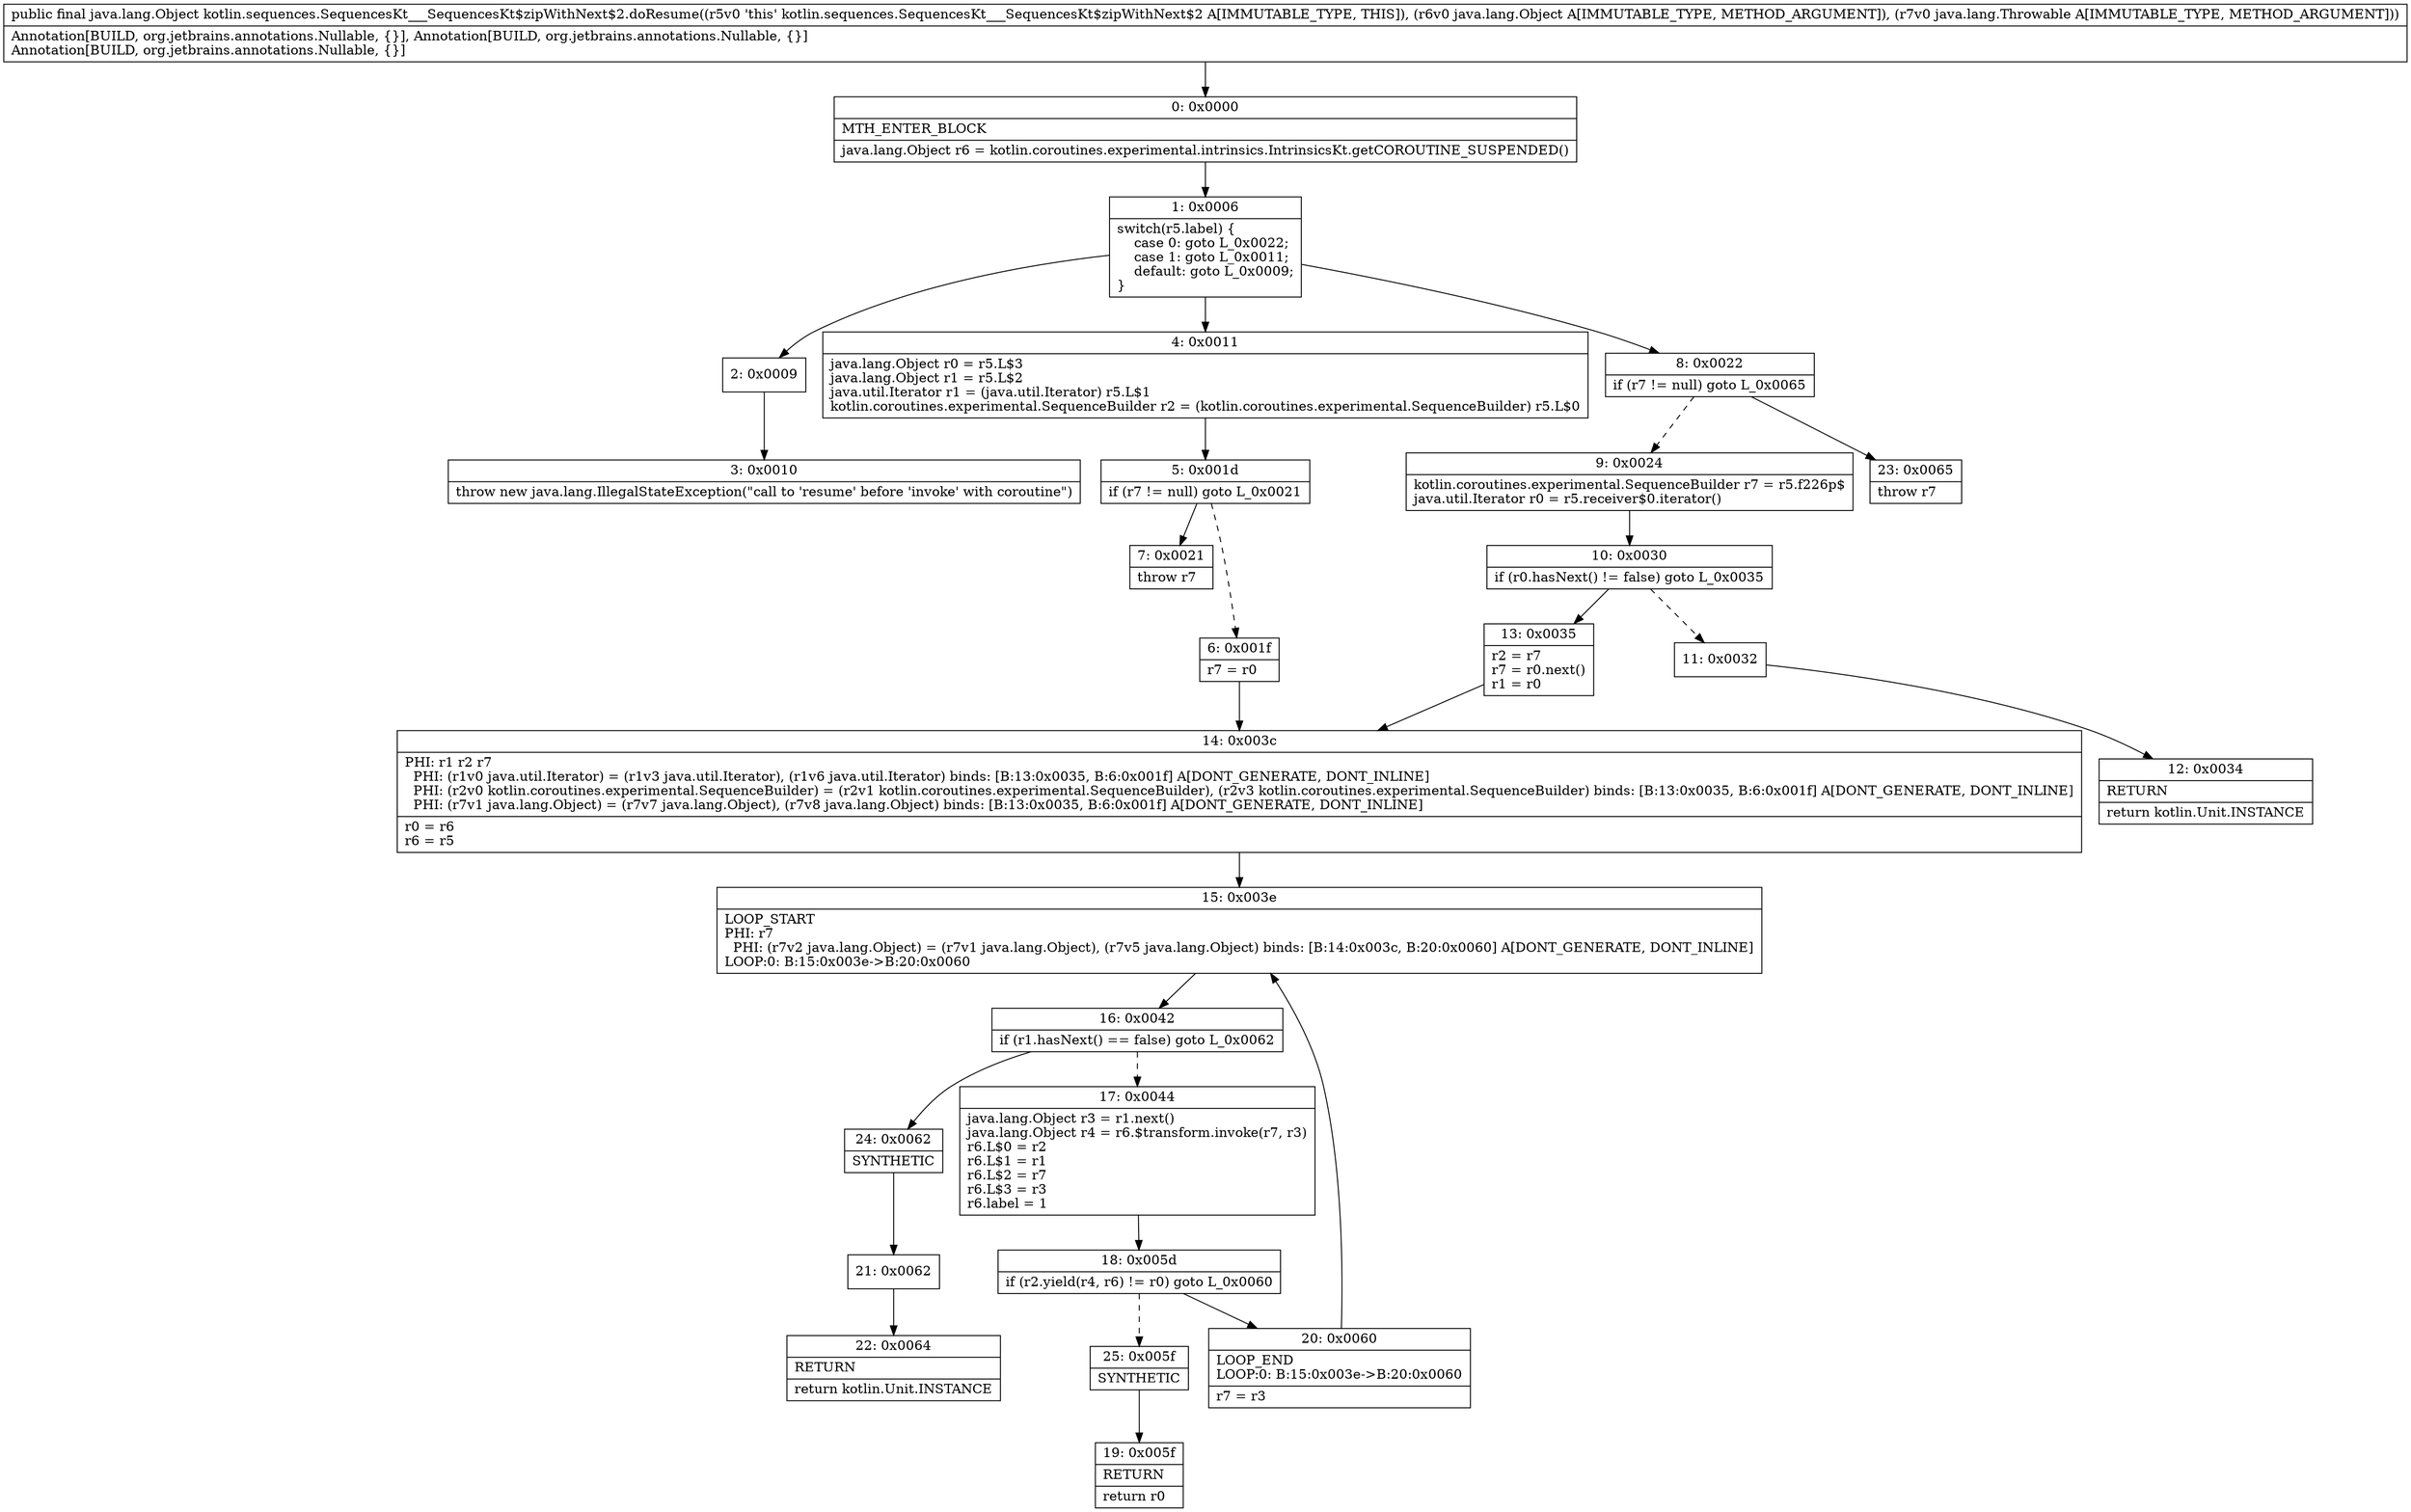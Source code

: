digraph "CFG forkotlin.sequences.SequencesKt___SequencesKt$zipWithNext$2.doResume(Ljava\/lang\/Object;Ljava\/lang\/Throwable;)Ljava\/lang\/Object;" {
Node_0 [shape=record,label="{0\:\ 0x0000|MTH_ENTER_BLOCK\l|java.lang.Object r6 = kotlin.coroutines.experimental.intrinsics.IntrinsicsKt.getCOROUTINE_SUSPENDED()\l}"];
Node_1 [shape=record,label="{1\:\ 0x0006|switch(r5.label) \{\l    case 0: goto L_0x0022;\l    case 1: goto L_0x0011;\l    default: goto L_0x0009;\l\}\l}"];
Node_2 [shape=record,label="{2\:\ 0x0009}"];
Node_3 [shape=record,label="{3\:\ 0x0010|throw new java.lang.IllegalStateException(\"call to 'resume' before 'invoke' with coroutine\")\l}"];
Node_4 [shape=record,label="{4\:\ 0x0011|java.lang.Object r0 = r5.L$3\ljava.lang.Object r1 = r5.L$2\ljava.util.Iterator r1 = (java.util.Iterator) r5.L$1\lkotlin.coroutines.experimental.SequenceBuilder r2 = (kotlin.coroutines.experimental.SequenceBuilder) r5.L$0\l}"];
Node_5 [shape=record,label="{5\:\ 0x001d|if (r7 != null) goto L_0x0021\l}"];
Node_6 [shape=record,label="{6\:\ 0x001f|r7 = r0\l}"];
Node_7 [shape=record,label="{7\:\ 0x0021|throw r7\l}"];
Node_8 [shape=record,label="{8\:\ 0x0022|if (r7 != null) goto L_0x0065\l}"];
Node_9 [shape=record,label="{9\:\ 0x0024|kotlin.coroutines.experimental.SequenceBuilder r7 = r5.f226p$\ljava.util.Iterator r0 = r5.receiver$0.iterator()\l}"];
Node_10 [shape=record,label="{10\:\ 0x0030|if (r0.hasNext() != false) goto L_0x0035\l}"];
Node_11 [shape=record,label="{11\:\ 0x0032}"];
Node_12 [shape=record,label="{12\:\ 0x0034|RETURN\l|return kotlin.Unit.INSTANCE\l}"];
Node_13 [shape=record,label="{13\:\ 0x0035|r2 = r7\lr7 = r0.next()\lr1 = r0\l}"];
Node_14 [shape=record,label="{14\:\ 0x003c|PHI: r1 r2 r7 \l  PHI: (r1v0 java.util.Iterator) = (r1v3 java.util.Iterator), (r1v6 java.util.Iterator) binds: [B:13:0x0035, B:6:0x001f] A[DONT_GENERATE, DONT_INLINE]\l  PHI: (r2v0 kotlin.coroutines.experimental.SequenceBuilder) = (r2v1 kotlin.coroutines.experimental.SequenceBuilder), (r2v3 kotlin.coroutines.experimental.SequenceBuilder) binds: [B:13:0x0035, B:6:0x001f] A[DONT_GENERATE, DONT_INLINE]\l  PHI: (r7v1 java.lang.Object) = (r7v7 java.lang.Object), (r7v8 java.lang.Object) binds: [B:13:0x0035, B:6:0x001f] A[DONT_GENERATE, DONT_INLINE]\l|r0 = r6\lr6 = r5\l}"];
Node_15 [shape=record,label="{15\:\ 0x003e|LOOP_START\lPHI: r7 \l  PHI: (r7v2 java.lang.Object) = (r7v1 java.lang.Object), (r7v5 java.lang.Object) binds: [B:14:0x003c, B:20:0x0060] A[DONT_GENERATE, DONT_INLINE]\lLOOP:0: B:15:0x003e\-\>B:20:0x0060\l}"];
Node_16 [shape=record,label="{16\:\ 0x0042|if (r1.hasNext() == false) goto L_0x0062\l}"];
Node_17 [shape=record,label="{17\:\ 0x0044|java.lang.Object r3 = r1.next()\ljava.lang.Object r4 = r6.$transform.invoke(r7, r3)\lr6.L$0 = r2\lr6.L$1 = r1\lr6.L$2 = r7\lr6.L$3 = r3\lr6.label = 1\l}"];
Node_18 [shape=record,label="{18\:\ 0x005d|if (r2.yield(r4, r6) != r0) goto L_0x0060\l}"];
Node_19 [shape=record,label="{19\:\ 0x005f|RETURN\l|return r0\l}"];
Node_20 [shape=record,label="{20\:\ 0x0060|LOOP_END\lLOOP:0: B:15:0x003e\-\>B:20:0x0060\l|r7 = r3\l}"];
Node_21 [shape=record,label="{21\:\ 0x0062}"];
Node_22 [shape=record,label="{22\:\ 0x0064|RETURN\l|return kotlin.Unit.INSTANCE\l}"];
Node_23 [shape=record,label="{23\:\ 0x0065|throw r7\l}"];
Node_24 [shape=record,label="{24\:\ 0x0062|SYNTHETIC\l}"];
Node_25 [shape=record,label="{25\:\ 0x005f|SYNTHETIC\l}"];
MethodNode[shape=record,label="{public final java.lang.Object kotlin.sequences.SequencesKt___SequencesKt$zipWithNext$2.doResume((r5v0 'this' kotlin.sequences.SequencesKt___SequencesKt$zipWithNext$2 A[IMMUTABLE_TYPE, THIS]), (r6v0 java.lang.Object A[IMMUTABLE_TYPE, METHOD_ARGUMENT]), (r7v0 java.lang.Throwable A[IMMUTABLE_TYPE, METHOD_ARGUMENT]))  | Annotation[BUILD, org.jetbrains.annotations.Nullable, \{\}], Annotation[BUILD, org.jetbrains.annotations.Nullable, \{\}]\lAnnotation[BUILD, org.jetbrains.annotations.Nullable, \{\}]\l}"];
MethodNode -> Node_0;
Node_0 -> Node_1;
Node_1 -> Node_2;
Node_1 -> Node_4;
Node_1 -> Node_8;
Node_2 -> Node_3;
Node_4 -> Node_5;
Node_5 -> Node_6[style=dashed];
Node_5 -> Node_7;
Node_6 -> Node_14;
Node_8 -> Node_9[style=dashed];
Node_8 -> Node_23;
Node_9 -> Node_10;
Node_10 -> Node_11[style=dashed];
Node_10 -> Node_13;
Node_11 -> Node_12;
Node_13 -> Node_14;
Node_14 -> Node_15;
Node_15 -> Node_16;
Node_16 -> Node_17[style=dashed];
Node_16 -> Node_24;
Node_17 -> Node_18;
Node_18 -> Node_20;
Node_18 -> Node_25[style=dashed];
Node_20 -> Node_15;
Node_21 -> Node_22;
Node_24 -> Node_21;
Node_25 -> Node_19;
}

